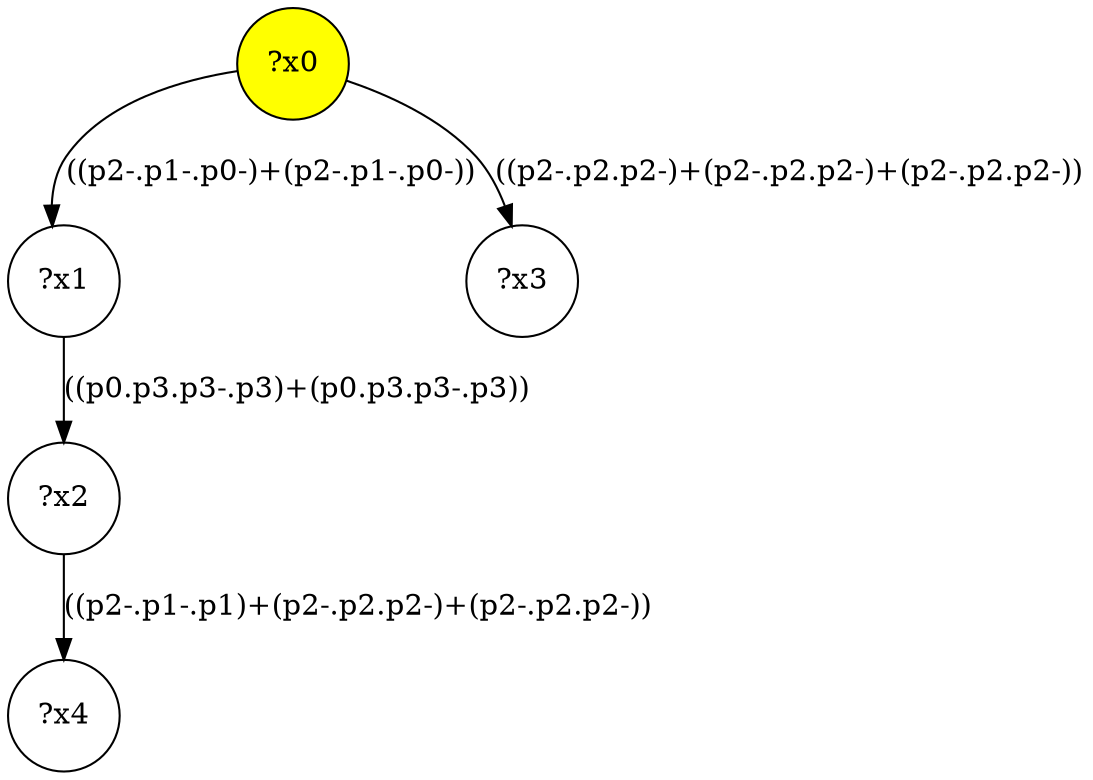 digraph g {
	x0 [fillcolor="yellow", style="filled," shape=circle, label="?x0"];
	x1 [shape=circle, label="?x1"];
	x0 -> x1 [label="((p2-.p1-.p0-)+(p2-.p1-.p0-))"];
	x2 [shape=circle, label="?x2"];
	x1 -> x2 [label="((p0.p3.p3-.p3)+(p0.p3.p3-.p3))"];
	x3 [shape=circle, label="?x3"];
	x0 -> x3 [label="((p2-.p2.p2-)+(p2-.p2.p2-)+(p2-.p2.p2-))"];
	x4 [shape=circle, label="?x4"];
	x2 -> x4 [label="((p2-.p1-.p1)+(p2-.p2.p2-)+(p2-.p2.p2-))"];
}
